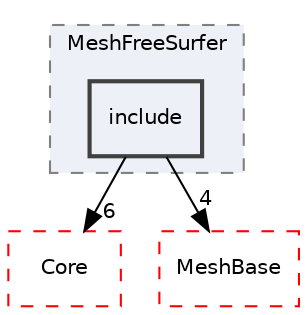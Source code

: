 digraph "include"
{
 // LATEX_PDF_SIZE
  edge [fontname="Helvetica",fontsize="10",labelfontname="Helvetica",labelfontsize="10"];
  node [fontname="Helvetica",fontsize="10",shape=record];
  compound=true
  subgraph clusterdir_0ed396c5ddbf39eeb8762b17963a1f52 {
    graph [ bgcolor="#edf0f7", pencolor="grey50", style="filled,dashed,", label="MeshFreeSurfer", fontname="Helvetica", fontsize="10", URL="dir_0ed396c5ddbf39eeb8762b17963a1f52.html"]
  dir_906c92c32af99de68b03183325b63a56 [shape=box, label="include", style="filled,bold,", fillcolor="#edf0f7", color="grey25", URL="dir_906c92c32af99de68b03183325b63a56.html"];
  }
  dir_cac7f9cecb9aa42a0bd05452dddd8a21 [shape=box, label="Core", style="dashed,", fillcolor="#edf0f7", color="red", URL="dir_cac7f9cecb9aa42a0bd05452dddd8a21.html"];
  dir_ed747c199e74b08368b2744f35933cef [shape=box, label="MeshBase", style="dashed,", fillcolor="#edf0f7", color="red", URL="dir_ed747c199e74b08368b2744f35933cef.html"];
  dir_906c92c32af99de68b03183325b63a56->dir_cac7f9cecb9aa42a0bd05452dddd8a21 [headlabel="6", labeldistance=1.5 headhref="dir_000127_000014.html"];
  dir_906c92c32af99de68b03183325b63a56->dir_ed747c199e74b08368b2744f35933cef [headlabel="4", labeldistance=1.5 headhref="dir_000127_000195.html"];
}
